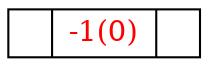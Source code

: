 digraph G {
node [shape = record, height = .1, color = "black"];
-1[label = "<L> |<D> -1(0)|<R> ",fontcolor="red"];
}
